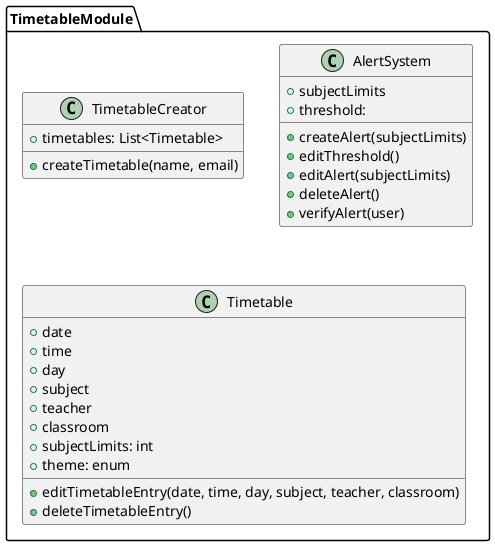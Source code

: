 @startuml timetable
package TimetableModule {
	class TimetableCreator {
		+ timetables: List<Timetable>

		+ createTimetable(name, email)
	}

	class AlertSystem {
		+ subjectLimits
		+ threshold: 
		'(Maximum number of subjects per week)'
		
		+ createAlert(subjectLimits)
		+ editThreshold()
		+ editAlert(subjectLimits)
		+ deleteAlert()
		+ verifyAlert(user)
	}

	class Timetable {
		+ date
		+ time
		+ day
		+ subject
		+ teacher
		+ classroom
		+ subjectLimits: int
		+ theme: enum

		+ editTimetableEntry(date, time, day, subject, teacher, classroom)
		+ deleteTimetableEntry()
	}
}
@enduml

